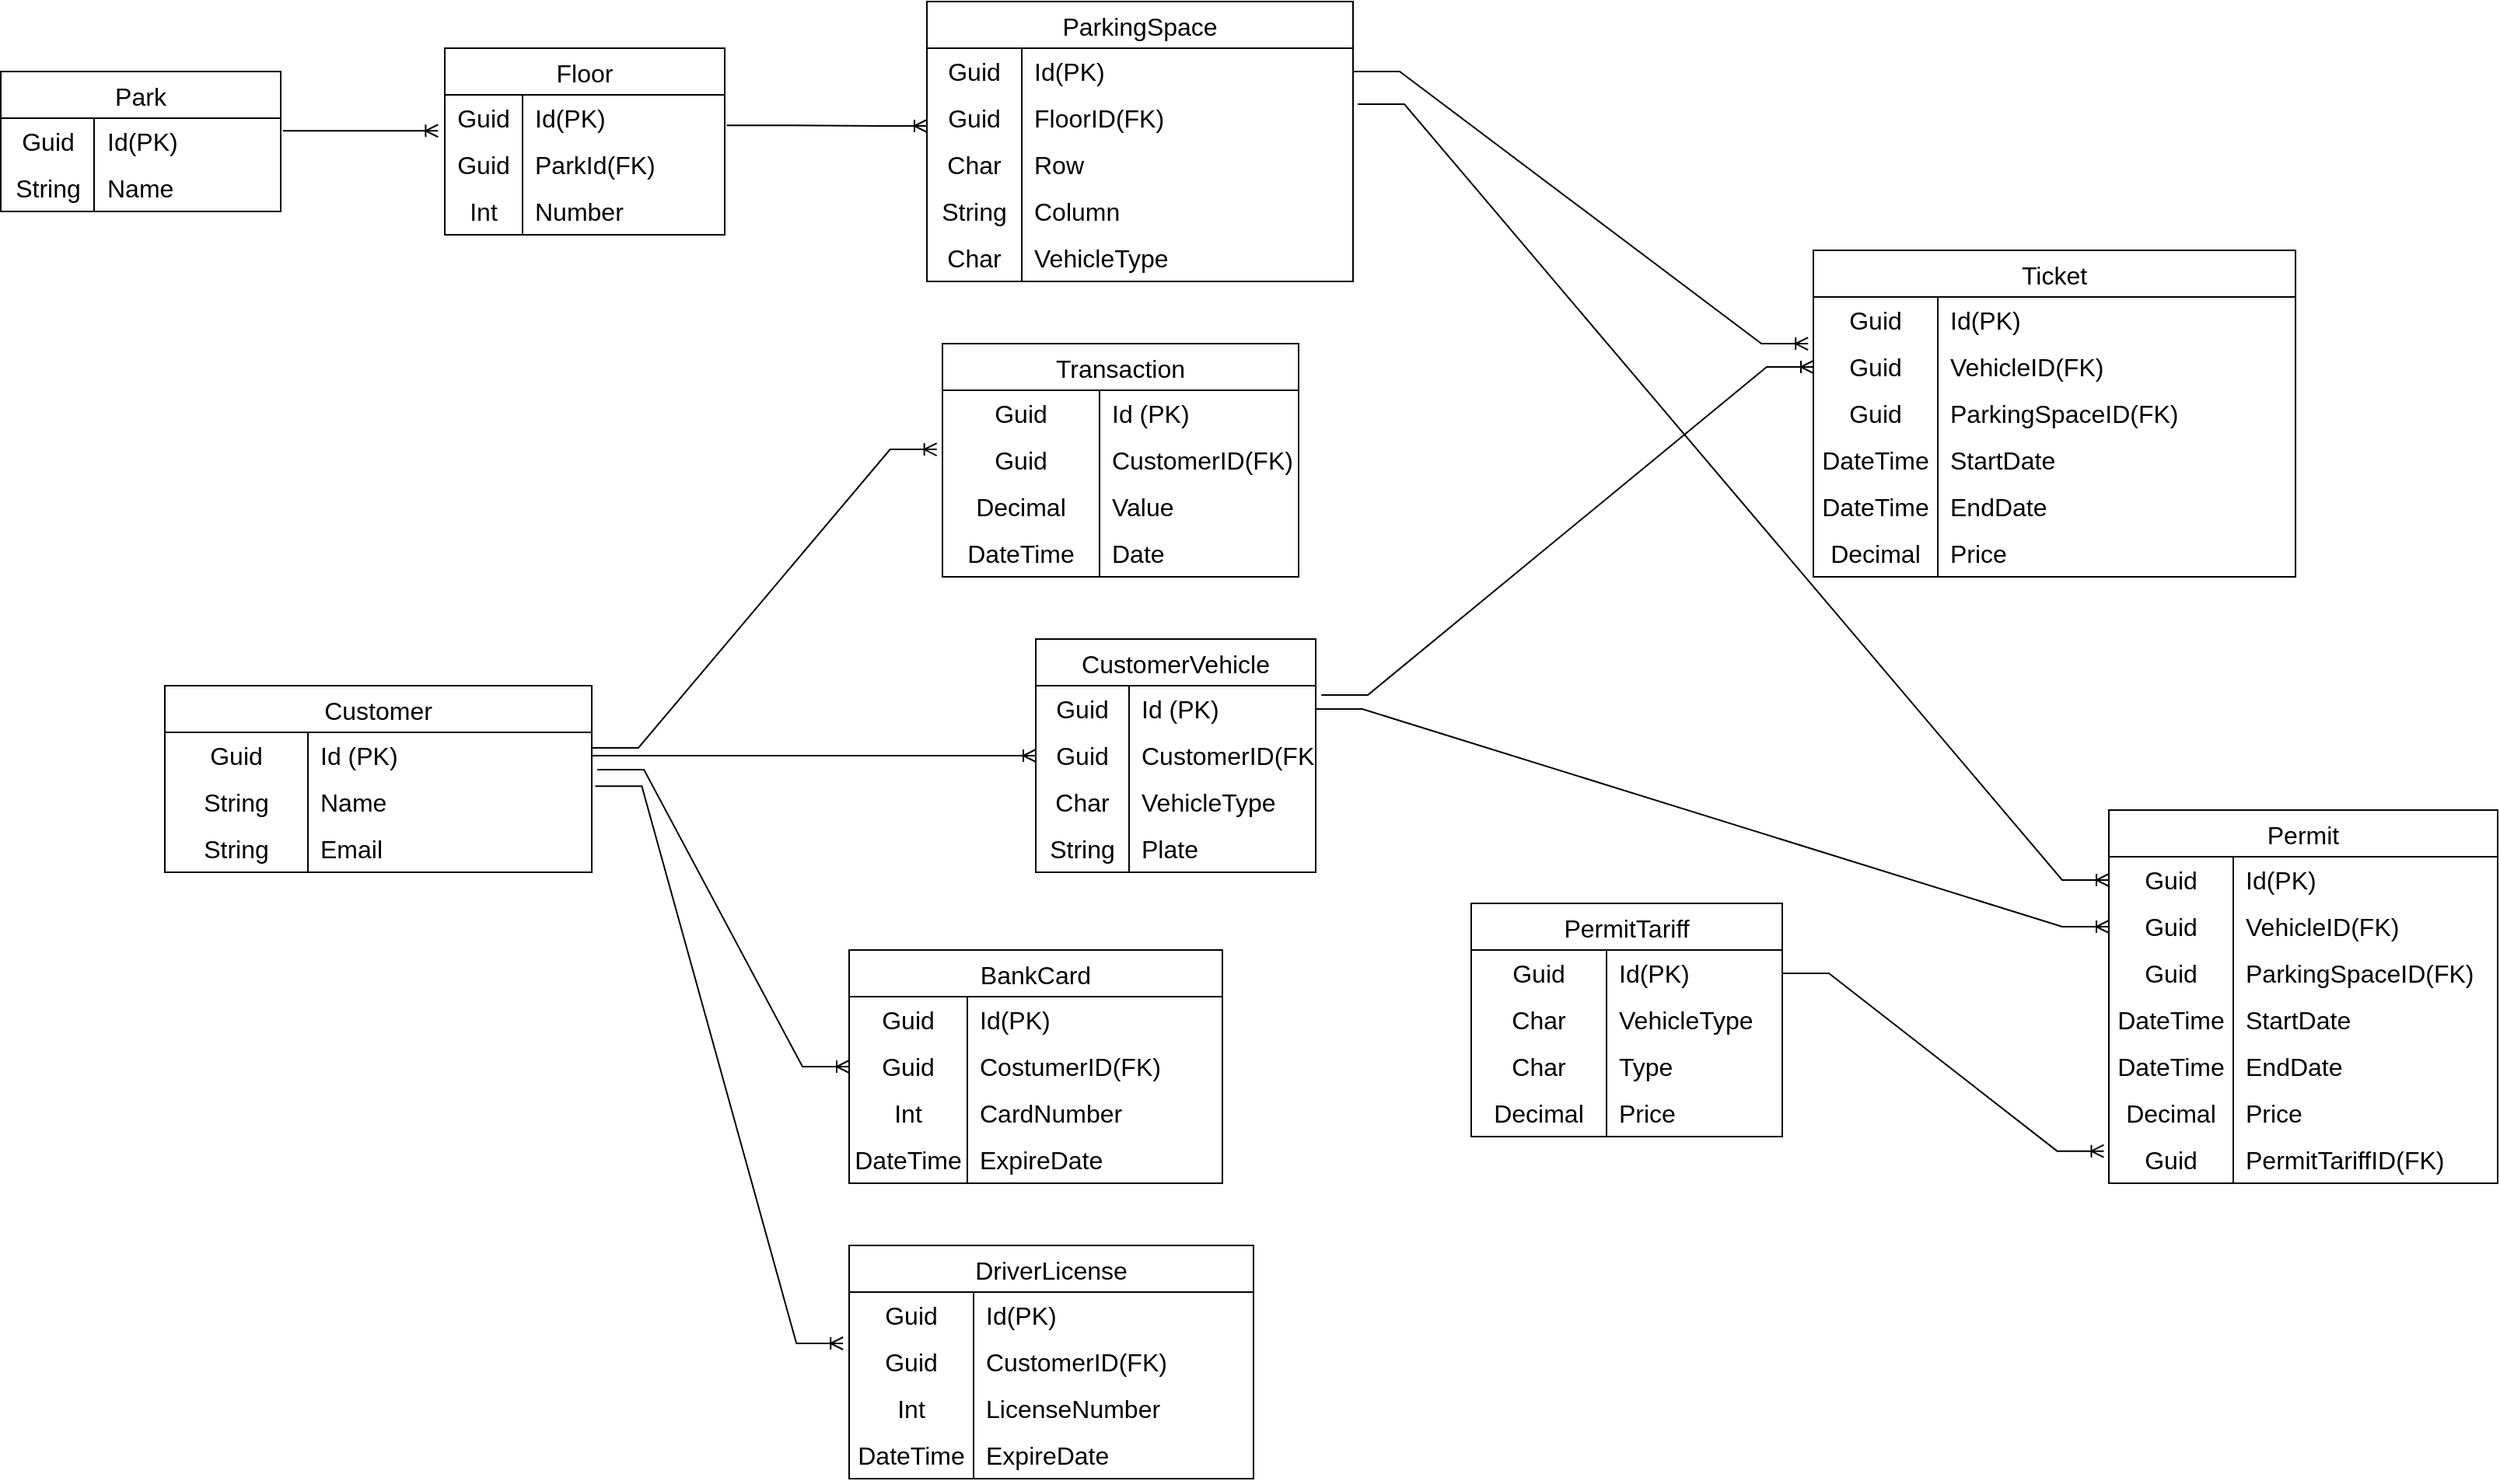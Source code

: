 <mxfile version="23.1.5" type="device">
  <diagram name="Página-1" id="9F19ZX0XG4rPqTlxlP5H">
    <mxGraphModel dx="4076" dy="2082" grid="1" gridSize="10" guides="1" tooltips="1" connect="1" arrows="1" fold="1" page="1" pageScale="1" pageWidth="827" pageHeight="1169" math="0" shadow="0">
      <root>
        <mxCell id="0" />
        <mxCell id="1" parent="0" />
        <mxCell id="S2G6jcT_ubKv5hBvtlH8-1" value="Customer" style="shape=table;startSize=30;container=1;collapsible=0;childLayout=tableLayout;fixedRows=1;rowLines=0;fontStyle=0;strokeColor=default;fontSize=16;" parent="1" vertex="1">
          <mxGeometry x="-840" y="-490" width="274.5" height="120" as="geometry" />
        </mxCell>
        <mxCell id="S2G6jcT_ubKv5hBvtlH8-2" value="" style="shape=tableRow;horizontal=0;startSize=0;swimlaneHead=0;swimlaneBody=0;top=0;left=0;bottom=0;right=0;collapsible=0;dropTarget=0;fillColor=none;points=[[0,0.5],[1,0.5]];portConstraint=eastwest;strokeColor=inherit;fontSize=16;" parent="S2G6jcT_ubKv5hBvtlH8-1" vertex="1">
          <mxGeometry y="30" width="274.5" height="30" as="geometry" />
        </mxCell>
        <mxCell id="S2G6jcT_ubKv5hBvtlH8-3" value="Guid" style="shape=partialRectangle;html=1;whiteSpace=wrap;connectable=0;fillColor=none;top=0;left=0;bottom=0;right=0;overflow=hidden;pointerEvents=1;strokeColor=inherit;fontSize=16;" parent="S2G6jcT_ubKv5hBvtlH8-2" vertex="1">
          <mxGeometry width="92" height="30" as="geometry">
            <mxRectangle width="92" height="30" as="alternateBounds" />
          </mxGeometry>
        </mxCell>
        <mxCell id="S2G6jcT_ubKv5hBvtlH8-4" value="Id (PK)" style="shape=partialRectangle;html=1;whiteSpace=wrap;connectable=0;fillColor=none;top=0;left=0;bottom=0;right=0;align=left;spacingLeft=6;overflow=hidden;strokeColor=inherit;fontSize=16;" parent="S2G6jcT_ubKv5hBvtlH8-2" vertex="1">
          <mxGeometry x="92" width="183" height="30" as="geometry">
            <mxRectangle width="183" height="30" as="alternateBounds" />
          </mxGeometry>
        </mxCell>
        <mxCell id="S2G6jcT_ubKv5hBvtlH8-5" value="" style="shape=tableRow;horizontal=0;startSize=0;swimlaneHead=0;swimlaneBody=0;top=0;left=0;bottom=0;right=0;collapsible=0;dropTarget=0;fillColor=none;points=[[0,0.5],[1,0.5]];portConstraint=eastwest;strokeColor=inherit;fontSize=16;" parent="S2G6jcT_ubKv5hBvtlH8-1" vertex="1">
          <mxGeometry y="60" width="274.5" height="30" as="geometry" />
        </mxCell>
        <mxCell id="S2G6jcT_ubKv5hBvtlH8-6" value="String" style="shape=partialRectangle;html=1;whiteSpace=wrap;connectable=0;fillColor=none;top=0;left=0;bottom=0;right=0;overflow=hidden;strokeColor=inherit;fontSize=16;" parent="S2G6jcT_ubKv5hBvtlH8-5" vertex="1">
          <mxGeometry width="92" height="30" as="geometry">
            <mxRectangle width="92" height="30" as="alternateBounds" />
          </mxGeometry>
        </mxCell>
        <mxCell id="S2G6jcT_ubKv5hBvtlH8-7" value="Name" style="shape=partialRectangle;html=1;whiteSpace=wrap;connectable=0;fillColor=none;top=0;left=0;bottom=0;right=0;align=left;spacingLeft=6;overflow=hidden;strokeColor=inherit;fontSize=16;" parent="S2G6jcT_ubKv5hBvtlH8-5" vertex="1">
          <mxGeometry x="92" width="183" height="30" as="geometry">
            <mxRectangle width="183" height="30" as="alternateBounds" />
          </mxGeometry>
        </mxCell>
        <mxCell id="S2G6jcT_ubKv5hBvtlH8-111" value="" style="shape=tableRow;horizontal=0;startSize=0;swimlaneHead=0;swimlaneBody=0;top=0;left=0;bottom=0;right=0;collapsible=0;dropTarget=0;fillColor=none;points=[[0,0.5],[1,0.5]];portConstraint=eastwest;strokeColor=inherit;fontSize=16;" parent="S2G6jcT_ubKv5hBvtlH8-1" vertex="1">
          <mxGeometry y="90" width="274.5" height="30" as="geometry" />
        </mxCell>
        <mxCell id="S2G6jcT_ubKv5hBvtlH8-112" value="String" style="shape=partialRectangle;html=1;whiteSpace=wrap;connectable=0;fillColor=none;top=0;left=0;bottom=0;right=0;overflow=hidden;strokeColor=inherit;fontSize=16;" parent="S2G6jcT_ubKv5hBvtlH8-111" vertex="1">
          <mxGeometry width="92" height="30" as="geometry">
            <mxRectangle width="92" height="30" as="alternateBounds" />
          </mxGeometry>
        </mxCell>
        <mxCell id="S2G6jcT_ubKv5hBvtlH8-113" value="Email" style="shape=partialRectangle;html=1;whiteSpace=wrap;connectable=0;fillColor=none;top=0;left=0;bottom=0;right=0;align=left;spacingLeft=6;overflow=hidden;strokeColor=inherit;fontSize=16;" parent="S2G6jcT_ubKv5hBvtlH8-111" vertex="1">
          <mxGeometry x="92" width="183" height="30" as="geometry">
            <mxRectangle width="183" height="30" as="alternateBounds" />
          </mxGeometry>
        </mxCell>
        <mxCell id="S2G6jcT_ubKv5hBvtlH8-11" value="Transaction" style="shape=table;startSize=30;container=1;collapsible=0;childLayout=tableLayout;fixedRows=1;rowLines=0;fontStyle=0;strokeColor=default;fontSize=16;" parent="1" vertex="1">
          <mxGeometry x="-340" y="-710" width="229" height="150" as="geometry" />
        </mxCell>
        <mxCell id="S2G6jcT_ubKv5hBvtlH8-12" value="" style="shape=tableRow;horizontal=0;startSize=0;swimlaneHead=0;swimlaneBody=0;top=0;left=0;bottom=0;right=0;collapsible=0;dropTarget=0;fillColor=none;points=[[0,0.5],[1,0.5]];portConstraint=eastwest;strokeColor=inherit;fontSize=16;" parent="S2G6jcT_ubKv5hBvtlH8-11" vertex="1">
          <mxGeometry y="30" width="229" height="30" as="geometry" />
        </mxCell>
        <mxCell id="S2G6jcT_ubKv5hBvtlH8-13" value="Guid" style="shape=partialRectangle;html=1;whiteSpace=wrap;connectable=0;fillColor=none;top=0;left=0;bottom=0;right=0;overflow=hidden;pointerEvents=1;strokeColor=inherit;fontSize=16;" parent="S2G6jcT_ubKv5hBvtlH8-12" vertex="1">
          <mxGeometry width="101" height="30" as="geometry">
            <mxRectangle width="101" height="30" as="alternateBounds" />
          </mxGeometry>
        </mxCell>
        <mxCell id="S2G6jcT_ubKv5hBvtlH8-14" value="Id (PK)" style="shape=partialRectangle;html=1;whiteSpace=wrap;connectable=0;fillColor=none;top=0;left=0;bottom=0;right=0;align=left;spacingLeft=6;overflow=hidden;strokeColor=inherit;fontSize=16;" parent="S2G6jcT_ubKv5hBvtlH8-12" vertex="1">
          <mxGeometry x="101" width="128" height="30" as="geometry">
            <mxRectangle width="128" height="30" as="alternateBounds" />
          </mxGeometry>
        </mxCell>
        <mxCell id="S2G6jcT_ubKv5hBvtlH8-15" value="" style="shape=tableRow;horizontal=0;startSize=0;swimlaneHead=0;swimlaneBody=0;top=0;left=0;bottom=0;right=0;collapsible=0;dropTarget=0;fillColor=none;points=[[0,0.5],[1,0.5]];portConstraint=eastwest;strokeColor=inherit;fontSize=16;" parent="S2G6jcT_ubKv5hBvtlH8-11" vertex="1">
          <mxGeometry y="60" width="229" height="30" as="geometry" />
        </mxCell>
        <mxCell id="S2G6jcT_ubKv5hBvtlH8-16" value="Guid" style="shape=partialRectangle;html=1;whiteSpace=wrap;connectable=0;fillColor=none;top=0;left=0;bottom=0;right=0;overflow=hidden;strokeColor=inherit;fontSize=16;" parent="S2G6jcT_ubKv5hBvtlH8-15" vertex="1">
          <mxGeometry width="101" height="30" as="geometry">
            <mxRectangle width="101" height="30" as="alternateBounds" />
          </mxGeometry>
        </mxCell>
        <mxCell id="S2G6jcT_ubKv5hBvtlH8-17" value="CustomerID(FK)" style="shape=partialRectangle;html=1;whiteSpace=wrap;connectable=0;fillColor=none;top=0;left=0;bottom=0;right=0;align=left;spacingLeft=6;overflow=hidden;strokeColor=inherit;fontSize=16;" parent="S2G6jcT_ubKv5hBvtlH8-15" vertex="1">
          <mxGeometry x="101" width="128" height="30" as="geometry">
            <mxRectangle width="128" height="30" as="alternateBounds" />
          </mxGeometry>
        </mxCell>
        <mxCell id="S2G6jcT_ubKv5hBvtlH8-18" value="" style="shape=tableRow;horizontal=0;startSize=0;swimlaneHead=0;swimlaneBody=0;top=0;left=0;bottom=0;right=0;collapsible=0;dropTarget=0;fillColor=none;points=[[0,0.5],[1,0.5]];portConstraint=eastwest;strokeColor=inherit;fontSize=16;" parent="S2G6jcT_ubKv5hBvtlH8-11" vertex="1">
          <mxGeometry y="90" width="229" height="30" as="geometry" />
        </mxCell>
        <mxCell id="S2G6jcT_ubKv5hBvtlH8-19" value="Decimal" style="shape=partialRectangle;html=1;whiteSpace=wrap;connectable=0;fillColor=none;top=0;left=0;bottom=0;right=0;overflow=hidden;strokeColor=inherit;fontSize=16;" parent="S2G6jcT_ubKv5hBvtlH8-18" vertex="1">
          <mxGeometry width="101" height="30" as="geometry">
            <mxRectangle width="101" height="30" as="alternateBounds" />
          </mxGeometry>
        </mxCell>
        <mxCell id="S2G6jcT_ubKv5hBvtlH8-20" value="Value" style="shape=partialRectangle;html=1;whiteSpace=wrap;connectable=0;fillColor=none;top=0;left=0;bottom=0;right=0;align=left;spacingLeft=6;overflow=hidden;strokeColor=inherit;fontSize=16;" parent="S2G6jcT_ubKv5hBvtlH8-18" vertex="1">
          <mxGeometry x="101" width="128" height="30" as="geometry">
            <mxRectangle width="128" height="30" as="alternateBounds" />
          </mxGeometry>
        </mxCell>
        <mxCell id="S2G6jcT_ubKv5hBvtlH8-117" value="" style="shape=tableRow;horizontal=0;startSize=0;swimlaneHead=0;swimlaneBody=0;top=0;left=0;bottom=0;right=0;collapsible=0;dropTarget=0;fillColor=none;points=[[0,0.5],[1,0.5]];portConstraint=eastwest;strokeColor=inherit;fontSize=16;" parent="S2G6jcT_ubKv5hBvtlH8-11" vertex="1">
          <mxGeometry y="120" width="229" height="30" as="geometry" />
        </mxCell>
        <mxCell id="S2G6jcT_ubKv5hBvtlH8-118" value="DateTime" style="shape=partialRectangle;html=1;whiteSpace=wrap;connectable=0;fillColor=none;top=0;left=0;bottom=0;right=0;overflow=hidden;strokeColor=inherit;fontSize=16;" parent="S2G6jcT_ubKv5hBvtlH8-117" vertex="1">
          <mxGeometry width="101" height="30" as="geometry">
            <mxRectangle width="101" height="30" as="alternateBounds" />
          </mxGeometry>
        </mxCell>
        <mxCell id="S2G6jcT_ubKv5hBvtlH8-119" value="Date" style="shape=partialRectangle;html=1;whiteSpace=wrap;connectable=0;fillColor=none;top=0;left=0;bottom=0;right=0;align=left;spacingLeft=6;overflow=hidden;strokeColor=inherit;fontSize=16;" parent="S2G6jcT_ubKv5hBvtlH8-117" vertex="1">
          <mxGeometry x="101" width="128" height="30" as="geometry">
            <mxRectangle width="128" height="30" as="alternateBounds" />
          </mxGeometry>
        </mxCell>
        <mxCell id="S2G6jcT_ubKv5hBvtlH8-21" value="CustomerVehicle" style="shape=table;startSize=30;container=1;collapsible=0;childLayout=tableLayout;fixedRows=1;rowLines=0;fontStyle=0;strokeColor=default;fontSize=16;" parent="1" vertex="1">
          <mxGeometry x="-280" y="-520" width="180" height="150" as="geometry" />
        </mxCell>
        <mxCell id="S2G6jcT_ubKv5hBvtlH8-22" value="" style="shape=tableRow;horizontal=0;startSize=0;swimlaneHead=0;swimlaneBody=0;top=0;left=0;bottom=0;right=0;collapsible=0;dropTarget=0;fillColor=none;points=[[0,0.5],[1,0.5]];portConstraint=eastwest;strokeColor=inherit;fontSize=16;" parent="S2G6jcT_ubKv5hBvtlH8-21" vertex="1">
          <mxGeometry y="30" width="180" height="30" as="geometry" />
        </mxCell>
        <mxCell id="S2G6jcT_ubKv5hBvtlH8-23" value="Guid" style="shape=partialRectangle;html=1;whiteSpace=wrap;connectable=0;fillColor=none;top=0;left=0;bottom=0;right=0;overflow=hidden;pointerEvents=1;strokeColor=inherit;fontSize=16;" parent="S2G6jcT_ubKv5hBvtlH8-22" vertex="1">
          <mxGeometry width="60" height="30" as="geometry">
            <mxRectangle width="60" height="30" as="alternateBounds" />
          </mxGeometry>
        </mxCell>
        <mxCell id="S2G6jcT_ubKv5hBvtlH8-24" value="Id (PK)" style="shape=partialRectangle;html=1;whiteSpace=wrap;connectable=0;fillColor=none;top=0;left=0;bottom=0;right=0;align=left;spacingLeft=6;overflow=hidden;strokeColor=inherit;fontSize=16;" parent="S2G6jcT_ubKv5hBvtlH8-22" vertex="1">
          <mxGeometry x="60" width="120" height="30" as="geometry">
            <mxRectangle width="120" height="30" as="alternateBounds" />
          </mxGeometry>
        </mxCell>
        <mxCell id="S2G6jcT_ubKv5hBvtlH8-25" value="" style="shape=tableRow;horizontal=0;startSize=0;swimlaneHead=0;swimlaneBody=0;top=0;left=0;bottom=0;right=0;collapsible=0;dropTarget=0;fillColor=none;points=[[0,0.5],[1,0.5]];portConstraint=eastwest;strokeColor=inherit;fontSize=16;" parent="S2G6jcT_ubKv5hBvtlH8-21" vertex="1">
          <mxGeometry y="60" width="180" height="30" as="geometry" />
        </mxCell>
        <mxCell id="S2G6jcT_ubKv5hBvtlH8-26" value="Guid" style="shape=partialRectangle;html=1;whiteSpace=wrap;connectable=0;fillColor=none;top=0;left=0;bottom=0;right=0;overflow=hidden;strokeColor=inherit;fontSize=16;" parent="S2G6jcT_ubKv5hBvtlH8-25" vertex="1">
          <mxGeometry width="60" height="30" as="geometry">
            <mxRectangle width="60" height="30" as="alternateBounds" />
          </mxGeometry>
        </mxCell>
        <mxCell id="S2G6jcT_ubKv5hBvtlH8-27" value="CustomerID(FK)" style="shape=partialRectangle;html=1;whiteSpace=wrap;connectable=0;fillColor=none;top=0;left=0;bottom=0;right=0;align=left;spacingLeft=6;overflow=hidden;strokeColor=inherit;fontSize=16;" parent="S2G6jcT_ubKv5hBvtlH8-25" vertex="1">
          <mxGeometry x="60" width="120" height="30" as="geometry">
            <mxRectangle width="120" height="30" as="alternateBounds" />
          </mxGeometry>
        </mxCell>
        <mxCell id="S2G6jcT_ubKv5hBvtlH8-28" value="" style="shape=tableRow;horizontal=0;startSize=0;swimlaneHead=0;swimlaneBody=0;top=0;left=0;bottom=0;right=0;collapsible=0;dropTarget=0;fillColor=none;points=[[0,0.5],[1,0.5]];portConstraint=eastwest;strokeColor=inherit;fontSize=16;" parent="S2G6jcT_ubKv5hBvtlH8-21" vertex="1">
          <mxGeometry y="90" width="180" height="30" as="geometry" />
        </mxCell>
        <mxCell id="S2G6jcT_ubKv5hBvtlH8-29" value="Char" style="shape=partialRectangle;html=1;whiteSpace=wrap;connectable=0;fillColor=none;top=0;left=0;bottom=0;right=0;overflow=hidden;strokeColor=inherit;fontSize=16;" parent="S2G6jcT_ubKv5hBvtlH8-28" vertex="1">
          <mxGeometry width="60" height="30" as="geometry">
            <mxRectangle width="60" height="30" as="alternateBounds" />
          </mxGeometry>
        </mxCell>
        <mxCell id="S2G6jcT_ubKv5hBvtlH8-30" value="VehicleType" style="shape=partialRectangle;html=1;whiteSpace=wrap;connectable=0;fillColor=none;top=0;left=0;bottom=0;right=0;align=left;spacingLeft=6;overflow=hidden;strokeColor=inherit;fontSize=16;" parent="S2G6jcT_ubKv5hBvtlH8-28" vertex="1">
          <mxGeometry x="60" width="120" height="30" as="geometry">
            <mxRectangle width="120" height="30" as="alternateBounds" />
          </mxGeometry>
        </mxCell>
        <mxCell id="S2G6jcT_ubKv5hBvtlH8-120" value="" style="shape=tableRow;horizontal=0;startSize=0;swimlaneHead=0;swimlaneBody=0;top=0;left=0;bottom=0;right=0;collapsible=0;dropTarget=0;fillColor=none;points=[[0,0.5],[1,0.5]];portConstraint=eastwest;strokeColor=inherit;fontSize=16;" parent="S2G6jcT_ubKv5hBvtlH8-21" vertex="1">
          <mxGeometry y="120" width="180" height="30" as="geometry" />
        </mxCell>
        <mxCell id="S2G6jcT_ubKv5hBvtlH8-121" value="String" style="shape=partialRectangle;html=1;whiteSpace=wrap;connectable=0;fillColor=none;top=0;left=0;bottom=0;right=0;overflow=hidden;strokeColor=inherit;fontSize=16;" parent="S2G6jcT_ubKv5hBvtlH8-120" vertex="1">
          <mxGeometry width="60" height="30" as="geometry">
            <mxRectangle width="60" height="30" as="alternateBounds" />
          </mxGeometry>
        </mxCell>
        <mxCell id="S2G6jcT_ubKv5hBvtlH8-122" value="Plate" style="shape=partialRectangle;html=1;whiteSpace=wrap;connectable=0;fillColor=none;top=0;left=0;bottom=0;right=0;align=left;spacingLeft=6;overflow=hidden;strokeColor=inherit;fontSize=16;" parent="S2G6jcT_ubKv5hBvtlH8-120" vertex="1">
          <mxGeometry x="60" width="120" height="30" as="geometry">
            <mxRectangle width="120" height="30" as="alternateBounds" />
          </mxGeometry>
        </mxCell>
        <mxCell id="S2G6jcT_ubKv5hBvtlH8-31" value="Ticket" style="shape=table;startSize=30;container=1;collapsible=0;childLayout=tableLayout;fixedRows=1;rowLines=0;fontStyle=0;strokeColor=default;fontSize=16;" parent="1" vertex="1">
          <mxGeometry x="220" y="-770" width="310" height="210" as="geometry" />
        </mxCell>
        <mxCell id="S2G6jcT_ubKv5hBvtlH8-32" value="" style="shape=tableRow;horizontal=0;startSize=0;swimlaneHead=0;swimlaneBody=0;top=0;left=0;bottom=0;right=0;collapsible=0;dropTarget=0;fillColor=none;points=[[0,0.5],[1,0.5]];portConstraint=eastwest;strokeColor=inherit;fontSize=16;" parent="S2G6jcT_ubKv5hBvtlH8-31" vertex="1">
          <mxGeometry y="30" width="310" height="30" as="geometry" />
        </mxCell>
        <mxCell id="S2G6jcT_ubKv5hBvtlH8-33" value="Guid" style="shape=partialRectangle;html=1;whiteSpace=wrap;connectable=0;fillColor=none;top=0;left=0;bottom=0;right=0;overflow=hidden;pointerEvents=1;strokeColor=inherit;fontSize=16;" parent="S2G6jcT_ubKv5hBvtlH8-32" vertex="1">
          <mxGeometry width="80" height="30" as="geometry">
            <mxRectangle width="80" height="30" as="alternateBounds" />
          </mxGeometry>
        </mxCell>
        <mxCell id="S2G6jcT_ubKv5hBvtlH8-34" value="Id(PK)" style="shape=partialRectangle;html=1;whiteSpace=wrap;connectable=0;fillColor=none;top=0;left=0;bottom=0;right=0;align=left;spacingLeft=6;overflow=hidden;strokeColor=inherit;fontSize=16;" parent="S2G6jcT_ubKv5hBvtlH8-32" vertex="1">
          <mxGeometry x="80" width="230" height="30" as="geometry">
            <mxRectangle width="230" height="30" as="alternateBounds" />
          </mxGeometry>
        </mxCell>
        <mxCell id="S2G6jcT_ubKv5hBvtlH8-35" value="" style="shape=tableRow;horizontal=0;startSize=0;swimlaneHead=0;swimlaneBody=0;top=0;left=0;bottom=0;right=0;collapsible=0;dropTarget=0;fillColor=none;points=[[0,0.5],[1,0.5]];portConstraint=eastwest;strokeColor=inherit;fontSize=16;" parent="S2G6jcT_ubKv5hBvtlH8-31" vertex="1">
          <mxGeometry y="60" width="310" height="30" as="geometry" />
        </mxCell>
        <mxCell id="S2G6jcT_ubKv5hBvtlH8-36" value="Guid" style="shape=partialRectangle;html=1;whiteSpace=wrap;connectable=0;fillColor=none;top=0;left=0;bottom=0;right=0;overflow=hidden;strokeColor=inherit;fontSize=16;" parent="S2G6jcT_ubKv5hBvtlH8-35" vertex="1">
          <mxGeometry width="80" height="30" as="geometry">
            <mxRectangle width="80" height="30" as="alternateBounds" />
          </mxGeometry>
        </mxCell>
        <mxCell id="S2G6jcT_ubKv5hBvtlH8-37" value="VehicleID(FK)" style="shape=partialRectangle;html=1;whiteSpace=wrap;connectable=0;fillColor=none;top=0;left=0;bottom=0;right=0;align=left;spacingLeft=6;overflow=hidden;strokeColor=inherit;fontSize=16;" parent="S2G6jcT_ubKv5hBvtlH8-35" vertex="1">
          <mxGeometry x="80" width="230" height="30" as="geometry">
            <mxRectangle width="230" height="30" as="alternateBounds" />
          </mxGeometry>
        </mxCell>
        <mxCell id="S2G6jcT_ubKv5hBvtlH8-38" value="" style="shape=tableRow;horizontal=0;startSize=0;swimlaneHead=0;swimlaneBody=0;top=0;left=0;bottom=0;right=0;collapsible=0;dropTarget=0;fillColor=none;points=[[0,0.5],[1,0.5]];portConstraint=eastwest;strokeColor=inherit;fontSize=16;" parent="S2G6jcT_ubKv5hBvtlH8-31" vertex="1">
          <mxGeometry y="90" width="310" height="30" as="geometry" />
        </mxCell>
        <mxCell id="S2G6jcT_ubKv5hBvtlH8-39" value="Guid" style="shape=partialRectangle;html=1;whiteSpace=wrap;connectable=0;fillColor=none;top=0;left=0;bottom=0;right=0;overflow=hidden;strokeColor=inherit;fontSize=16;" parent="S2G6jcT_ubKv5hBvtlH8-38" vertex="1">
          <mxGeometry width="80" height="30" as="geometry">
            <mxRectangle width="80" height="30" as="alternateBounds" />
          </mxGeometry>
        </mxCell>
        <mxCell id="S2G6jcT_ubKv5hBvtlH8-40" value="ParkingSpaceID(FK)" style="shape=partialRectangle;html=1;whiteSpace=wrap;connectable=0;fillColor=none;top=0;left=0;bottom=0;right=0;align=left;spacingLeft=6;overflow=hidden;strokeColor=inherit;fontSize=16;" parent="S2G6jcT_ubKv5hBvtlH8-38" vertex="1">
          <mxGeometry x="80" width="230" height="30" as="geometry">
            <mxRectangle width="230" height="30" as="alternateBounds" />
          </mxGeometry>
        </mxCell>
        <mxCell id="S2G6jcT_ubKv5hBvtlH8-123" value="" style="shape=tableRow;horizontal=0;startSize=0;swimlaneHead=0;swimlaneBody=0;top=0;left=0;bottom=0;right=0;collapsible=0;dropTarget=0;fillColor=none;points=[[0,0.5],[1,0.5]];portConstraint=eastwest;strokeColor=inherit;fontSize=16;" parent="S2G6jcT_ubKv5hBvtlH8-31" vertex="1">
          <mxGeometry y="120" width="310" height="30" as="geometry" />
        </mxCell>
        <mxCell id="S2G6jcT_ubKv5hBvtlH8-124" value="DateTime" style="shape=partialRectangle;html=1;whiteSpace=wrap;connectable=0;fillColor=none;top=0;left=0;bottom=0;right=0;overflow=hidden;strokeColor=inherit;fontSize=16;" parent="S2G6jcT_ubKv5hBvtlH8-123" vertex="1">
          <mxGeometry width="80" height="30" as="geometry">
            <mxRectangle width="80" height="30" as="alternateBounds" />
          </mxGeometry>
        </mxCell>
        <mxCell id="S2G6jcT_ubKv5hBvtlH8-125" value="StartDate" style="shape=partialRectangle;html=1;whiteSpace=wrap;connectable=0;fillColor=none;top=0;left=0;bottom=0;right=0;align=left;spacingLeft=6;overflow=hidden;strokeColor=inherit;fontSize=16;" parent="S2G6jcT_ubKv5hBvtlH8-123" vertex="1">
          <mxGeometry x="80" width="230" height="30" as="geometry">
            <mxRectangle width="230" height="30" as="alternateBounds" />
          </mxGeometry>
        </mxCell>
        <mxCell id="S2G6jcT_ubKv5hBvtlH8-126" value="" style="shape=tableRow;horizontal=0;startSize=0;swimlaneHead=0;swimlaneBody=0;top=0;left=0;bottom=0;right=0;collapsible=0;dropTarget=0;fillColor=none;points=[[0,0.5],[1,0.5]];portConstraint=eastwest;strokeColor=inherit;fontSize=16;" parent="S2G6jcT_ubKv5hBvtlH8-31" vertex="1">
          <mxGeometry y="150" width="310" height="30" as="geometry" />
        </mxCell>
        <mxCell id="S2G6jcT_ubKv5hBvtlH8-127" value="DateTime" style="shape=partialRectangle;html=1;whiteSpace=wrap;connectable=0;fillColor=none;top=0;left=0;bottom=0;right=0;overflow=hidden;strokeColor=inherit;fontSize=16;" parent="S2G6jcT_ubKv5hBvtlH8-126" vertex="1">
          <mxGeometry width="80" height="30" as="geometry">
            <mxRectangle width="80" height="30" as="alternateBounds" />
          </mxGeometry>
        </mxCell>
        <mxCell id="S2G6jcT_ubKv5hBvtlH8-128" value="EndDate" style="shape=partialRectangle;html=1;whiteSpace=wrap;connectable=0;fillColor=none;top=0;left=0;bottom=0;right=0;align=left;spacingLeft=6;overflow=hidden;strokeColor=inherit;fontSize=16;" parent="S2G6jcT_ubKv5hBvtlH8-126" vertex="1">
          <mxGeometry x="80" width="230" height="30" as="geometry">
            <mxRectangle width="230" height="30" as="alternateBounds" />
          </mxGeometry>
        </mxCell>
        <mxCell id="S2G6jcT_ubKv5hBvtlH8-129" value="" style="shape=tableRow;horizontal=0;startSize=0;swimlaneHead=0;swimlaneBody=0;top=0;left=0;bottom=0;right=0;collapsible=0;dropTarget=0;fillColor=none;points=[[0,0.5],[1,0.5]];portConstraint=eastwest;strokeColor=inherit;fontSize=16;" parent="S2G6jcT_ubKv5hBvtlH8-31" vertex="1">
          <mxGeometry y="180" width="310" height="30" as="geometry" />
        </mxCell>
        <mxCell id="S2G6jcT_ubKv5hBvtlH8-130" value="Decimal" style="shape=partialRectangle;html=1;whiteSpace=wrap;connectable=0;fillColor=none;top=0;left=0;bottom=0;right=0;overflow=hidden;strokeColor=inherit;fontSize=16;" parent="S2G6jcT_ubKv5hBvtlH8-129" vertex="1">
          <mxGeometry width="80" height="30" as="geometry">
            <mxRectangle width="80" height="30" as="alternateBounds" />
          </mxGeometry>
        </mxCell>
        <mxCell id="S2G6jcT_ubKv5hBvtlH8-131" value="Price" style="shape=partialRectangle;html=1;whiteSpace=wrap;connectable=0;fillColor=none;top=0;left=0;bottom=0;right=0;align=left;spacingLeft=6;overflow=hidden;strokeColor=inherit;fontSize=16;" parent="S2G6jcT_ubKv5hBvtlH8-129" vertex="1">
          <mxGeometry x="80" width="230" height="30" as="geometry">
            <mxRectangle width="230" height="30" as="alternateBounds" />
          </mxGeometry>
        </mxCell>
        <mxCell id="S2G6jcT_ubKv5hBvtlH8-51" value="ParkingSpace" style="shape=table;startSize=30;container=1;collapsible=0;childLayout=tableLayout;fixedRows=1;rowLines=0;fontStyle=0;strokeColor=default;fontSize=16;" parent="1" vertex="1">
          <mxGeometry x="-350" y="-930" width="274" height="180" as="geometry" />
        </mxCell>
        <mxCell id="S2G6jcT_ubKv5hBvtlH8-52" value="" style="shape=tableRow;horizontal=0;startSize=0;swimlaneHead=0;swimlaneBody=0;top=0;left=0;bottom=0;right=0;collapsible=0;dropTarget=0;fillColor=none;points=[[0,0.5],[1,0.5]];portConstraint=eastwest;strokeColor=inherit;fontSize=16;" parent="S2G6jcT_ubKv5hBvtlH8-51" vertex="1">
          <mxGeometry y="30" width="274" height="30" as="geometry" />
        </mxCell>
        <mxCell id="S2G6jcT_ubKv5hBvtlH8-53" value="Guid" style="shape=partialRectangle;html=1;whiteSpace=wrap;connectable=0;fillColor=none;top=0;left=0;bottom=0;right=0;overflow=hidden;pointerEvents=1;strokeColor=inherit;fontSize=16;" parent="S2G6jcT_ubKv5hBvtlH8-52" vertex="1">
          <mxGeometry width="61" height="30" as="geometry">
            <mxRectangle width="61" height="30" as="alternateBounds" />
          </mxGeometry>
        </mxCell>
        <mxCell id="S2G6jcT_ubKv5hBvtlH8-54" value="Id(PK)" style="shape=partialRectangle;html=1;whiteSpace=wrap;connectable=0;fillColor=none;top=0;left=0;bottom=0;right=0;align=left;spacingLeft=6;overflow=hidden;strokeColor=inherit;fontSize=16;" parent="S2G6jcT_ubKv5hBvtlH8-52" vertex="1">
          <mxGeometry x="61" width="213" height="30" as="geometry">
            <mxRectangle width="213" height="30" as="alternateBounds" />
          </mxGeometry>
        </mxCell>
        <mxCell id="S2G6jcT_ubKv5hBvtlH8-55" value="" style="shape=tableRow;horizontal=0;startSize=0;swimlaneHead=0;swimlaneBody=0;top=0;left=0;bottom=0;right=0;collapsible=0;dropTarget=0;fillColor=none;points=[[0,0.5],[1,0.5]];portConstraint=eastwest;strokeColor=inherit;fontSize=16;" parent="S2G6jcT_ubKv5hBvtlH8-51" vertex="1">
          <mxGeometry y="60" width="274" height="30" as="geometry" />
        </mxCell>
        <mxCell id="S2G6jcT_ubKv5hBvtlH8-56" value="Guid" style="shape=partialRectangle;html=1;whiteSpace=wrap;connectable=0;fillColor=none;top=0;left=0;bottom=0;right=0;overflow=hidden;strokeColor=inherit;fontSize=16;" parent="S2G6jcT_ubKv5hBvtlH8-55" vertex="1">
          <mxGeometry width="61" height="30" as="geometry">
            <mxRectangle width="61" height="30" as="alternateBounds" />
          </mxGeometry>
        </mxCell>
        <mxCell id="S2G6jcT_ubKv5hBvtlH8-57" value="FloorID(FK)" style="shape=partialRectangle;html=1;whiteSpace=wrap;connectable=0;fillColor=none;top=0;left=0;bottom=0;right=0;align=left;spacingLeft=6;overflow=hidden;strokeColor=inherit;fontSize=16;" parent="S2G6jcT_ubKv5hBvtlH8-55" vertex="1">
          <mxGeometry x="61" width="213" height="30" as="geometry">
            <mxRectangle width="213" height="30" as="alternateBounds" />
          </mxGeometry>
        </mxCell>
        <mxCell id="S2G6jcT_ubKv5hBvtlH8-58" value="" style="shape=tableRow;horizontal=0;startSize=0;swimlaneHead=0;swimlaneBody=0;top=0;left=0;bottom=0;right=0;collapsible=0;dropTarget=0;fillColor=none;points=[[0,0.5],[1,0.5]];portConstraint=eastwest;strokeColor=inherit;fontSize=16;" parent="S2G6jcT_ubKv5hBvtlH8-51" vertex="1">
          <mxGeometry y="90" width="274" height="30" as="geometry" />
        </mxCell>
        <mxCell id="S2G6jcT_ubKv5hBvtlH8-59" value="Char" style="shape=partialRectangle;html=1;whiteSpace=wrap;connectable=0;fillColor=none;top=0;left=0;bottom=0;right=0;overflow=hidden;strokeColor=inherit;fontSize=16;" parent="S2G6jcT_ubKv5hBvtlH8-58" vertex="1">
          <mxGeometry width="61" height="30" as="geometry">
            <mxRectangle width="61" height="30" as="alternateBounds" />
          </mxGeometry>
        </mxCell>
        <mxCell id="S2G6jcT_ubKv5hBvtlH8-60" value="Row" style="shape=partialRectangle;html=1;whiteSpace=wrap;connectable=0;fillColor=none;top=0;left=0;bottom=0;right=0;align=left;spacingLeft=6;overflow=hidden;strokeColor=inherit;fontSize=16;" parent="S2G6jcT_ubKv5hBvtlH8-58" vertex="1">
          <mxGeometry x="61" width="213" height="30" as="geometry">
            <mxRectangle width="213" height="30" as="alternateBounds" />
          </mxGeometry>
        </mxCell>
        <mxCell id="J0b3ggR-wFOqmGJ_Wg51-1" value="" style="shape=tableRow;horizontal=0;startSize=0;swimlaneHead=0;swimlaneBody=0;top=0;left=0;bottom=0;right=0;collapsible=0;dropTarget=0;fillColor=none;points=[[0,0.5],[1,0.5]];portConstraint=eastwest;strokeColor=inherit;fontSize=16;" vertex="1" parent="S2G6jcT_ubKv5hBvtlH8-51">
          <mxGeometry y="120" width="274" height="30" as="geometry" />
        </mxCell>
        <mxCell id="J0b3ggR-wFOqmGJ_Wg51-2" value="String" style="shape=partialRectangle;html=1;whiteSpace=wrap;connectable=0;fillColor=none;top=0;left=0;bottom=0;right=0;overflow=hidden;strokeColor=inherit;fontSize=16;" vertex="1" parent="J0b3ggR-wFOqmGJ_Wg51-1">
          <mxGeometry width="61" height="30" as="geometry">
            <mxRectangle width="61" height="30" as="alternateBounds" />
          </mxGeometry>
        </mxCell>
        <mxCell id="J0b3ggR-wFOqmGJ_Wg51-3" value="Column" style="shape=partialRectangle;html=1;whiteSpace=wrap;connectable=0;fillColor=none;top=0;left=0;bottom=0;right=0;align=left;spacingLeft=6;overflow=hidden;strokeColor=inherit;fontSize=16;" vertex="1" parent="J0b3ggR-wFOqmGJ_Wg51-1">
          <mxGeometry x="61" width="213" height="30" as="geometry">
            <mxRectangle width="213" height="30" as="alternateBounds" />
          </mxGeometry>
        </mxCell>
        <mxCell id="J0b3ggR-wFOqmGJ_Wg51-4" value="" style="shape=tableRow;horizontal=0;startSize=0;swimlaneHead=0;swimlaneBody=0;top=0;left=0;bottom=0;right=0;collapsible=0;dropTarget=0;fillColor=none;points=[[0,0.5],[1,0.5]];portConstraint=eastwest;strokeColor=inherit;fontSize=16;" vertex="1" parent="S2G6jcT_ubKv5hBvtlH8-51">
          <mxGeometry y="150" width="274" height="30" as="geometry" />
        </mxCell>
        <mxCell id="J0b3ggR-wFOqmGJ_Wg51-5" value="Char" style="shape=partialRectangle;html=1;whiteSpace=wrap;connectable=0;fillColor=none;top=0;left=0;bottom=0;right=0;overflow=hidden;strokeColor=inherit;fontSize=16;" vertex="1" parent="J0b3ggR-wFOqmGJ_Wg51-4">
          <mxGeometry width="61" height="30" as="geometry">
            <mxRectangle width="61" height="30" as="alternateBounds" />
          </mxGeometry>
        </mxCell>
        <mxCell id="J0b3ggR-wFOqmGJ_Wg51-6" value="VehicleType" style="shape=partialRectangle;html=1;whiteSpace=wrap;connectable=0;fillColor=none;top=0;left=0;bottom=0;right=0;align=left;spacingLeft=6;overflow=hidden;strokeColor=inherit;fontSize=16;" vertex="1" parent="J0b3ggR-wFOqmGJ_Wg51-4">
          <mxGeometry x="61" width="213" height="30" as="geometry">
            <mxRectangle width="213" height="30" as="alternateBounds" />
          </mxGeometry>
        </mxCell>
        <mxCell id="S2G6jcT_ubKv5hBvtlH8-61" value="Floor" style="shape=table;startSize=30;container=1;collapsible=0;childLayout=tableLayout;fixedRows=1;rowLines=0;fontStyle=0;strokeColor=default;fontSize=16;" parent="1" vertex="1">
          <mxGeometry x="-660" y="-900" width="180" height="120" as="geometry" />
        </mxCell>
        <mxCell id="S2G6jcT_ubKv5hBvtlH8-62" value="" style="shape=tableRow;horizontal=0;startSize=0;swimlaneHead=0;swimlaneBody=0;top=0;left=0;bottom=0;right=0;collapsible=0;dropTarget=0;fillColor=none;points=[[0,0.5],[1,0.5]];portConstraint=eastwest;strokeColor=inherit;fontSize=16;" parent="S2G6jcT_ubKv5hBvtlH8-61" vertex="1">
          <mxGeometry y="30" width="180" height="30" as="geometry" />
        </mxCell>
        <mxCell id="S2G6jcT_ubKv5hBvtlH8-63" value="Guid" style="shape=partialRectangle;html=1;whiteSpace=wrap;connectable=0;fillColor=none;top=0;left=0;bottom=0;right=0;overflow=hidden;pointerEvents=1;strokeColor=inherit;fontSize=16;" parent="S2G6jcT_ubKv5hBvtlH8-62" vertex="1">
          <mxGeometry width="50" height="30" as="geometry">
            <mxRectangle width="50" height="30" as="alternateBounds" />
          </mxGeometry>
        </mxCell>
        <mxCell id="S2G6jcT_ubKv5hBvtlH8-64" value="Id(PK)" style="shape=partialRectangle;html=1;whiteSpace=wrap;connectable=0;fillColor=none;top=0;left=0;bottom=0;right=0;align=left;spacingLeft=6;overflow=hidden;strokeColor=inherit;fontSize=16;" parent="S2G6jcT_ubKv5hBvtlH8-62" vertex="1">
          <mxGeometry x="50" width="130" height="30" as="geometry">
            <mxRectangle width="130" height="30" as="alternateBounds" />
          </mxGeometry>
        </mxCell>
        <mxCell id="S2G6jcT_ubKv5hBvtlH8-65" value="" style="shape=tableRow;horizontal=0;startSize=0;swimlaneHead=0;swimlaneBody=0;top=0;left=0;bottom=0;right=0;collapsible=0;dropTarget=0;fillColor=none;points=[[0,0.5],[1,0.5]];portConstraint=eastwest;strokeColor=inherit;fontSize=16;" parent="S2G6jcT_ubKv5hBvtlH8-61" vertex="1">
          <mxGeometry y="60" width="180" height="30" as="geometry" />
        </mxCell>
        <mxCell id="S2G6jcT_ubKv5hBvtlH8-66" value="Guid" style="shape=partialRectangle;html=1;whiteSpace=wrap;connectable=0;fillColor=none;top=0;left=0;bottom=0;right=0;overflow=hidden;strokeColor=inherit;fontSize=16;" parent="S2G6jcT_ubKv5hBvtlH8-65" vertex="1">
          <mxGeometry width="50" height="30" as="geometry">
            <mxRectangle width="50" height="30" as="alternateBounds" />
          </mxGeometry>
        </mxCell>
        <mxCell id="S2G6jcT_ubKv5hBvtlH8-67" value="ParkId(FK)" style="shape=partialRectangle;html=1;whiteSpace=wrap;connectable=0;fillColor=none;top=0;left=0;bottom=0;right=0;align=left;spacingLeft=6;overflow=hidden;strokeColor=inherit;fontSize=16;" parent="S2G6jcT_ubKv5hBvtlH8-65" vertex="1">
          <mxGeometry x="50" width="130" height="30" as="geometry">
            <mxRectangle width="130" height="30" as="alternateBounds" />
          </mxGeometry>
        </mxCell>
        <mxCell id="S2G6jcT_ubKv5hBvtlH8-68" value="" style="shape=tableRow;horizontal=0;startSize=0;swimlaneHead=0;swimlaneBody=0;top=0;left=0;bottom=0;right=0;collapsible=0;dropTarget=0;fillColor=none;points=[[0,0.5],[1,0.5]];portConstraint=eastwest;strokeColor=inherit;fontSize=16;" parent="S2G6jcT_ubKv5hBvtlH8-61" vertex="1">
          <mxGeometry y="90" width="180" height="30" as="geometry" />
        </mxCell>
        <mxCell id="S2G6jcT_ubKv5hBvtlH8-69" value="Int" style="shape=partialRectangle;html=1;whiteSpace=wrap;connectable=0;fillColor=none;top=0;left=0;bottom=0;right=0;overflow=hidden;strokeColor=inherit;fontSize=16;" parent="S2G6jcT_ubKv5hBvtlH8-68" vertex="1">
          <mxGeometry width="50" height="30" as="geometry">
            <mxRectangle width="50" height="30" as="alternateBounds" />
          </mxGeometry>
        </mxCell>
        <mxCell id="S2G6jcT_ubKv5hBvtlH8-70" value="Number" style="shape=partialRectangle;html=1;whiteSpace=wrap;connectable=0;fillColor=none;top=0;left=0;bottom=0;right=0;align=left;spacingLeft=6;overflow=hidden;strokeColor=inherit;fontSize=16;" parent="S2G6jcT_ubKv5hBvtlH8-68" vertex="1">
          <mxGeometry x="50" width="130" height="30" as="geometry">
            <mxRectangle width="130" height="30" as="alternateBounds" />
          </mxGeometry>
        </mxCell>
        <mxCell id="S2G6jcT_ubKv5hBvtlH8-71" value="Park" style="shape=table;startSize=30;container=1;collapsible=0;childLayout=tableLayout;fixedRows=1;rowLines=0;fontStyle=0;strokeColor=default;fontSize=16;" parent="1" vertex="1">
          <mxGeometry x="-945.5" y="-885" width="180" height="90" as="geometry" />
        </mxCell>
        <mxCell id="S2G6jcT_ubKv5hBvtlH8-72" value="" style="shape=tableRow;horizontal=0;startSize=0;swimlaneHead=0;swimlaneBody=0;top=0;left=0;bottom=0;right=0;collapsible=0;dropTarget=0;fillColor=none;points=[[0,0.5],[1,0.5]];portConstraint=eastwest;strokeColor=inherit;fontSize=16;" parent="S2G6jcT_ubKv5hBvtlH8-71" vertex="1">
          <mxGeometry y="30" width="180" height="30" as="geometry" />
        </mxCell>
        <mxCell id="S2G6jcT_ubKv5hBvtlH8-73" value="Guid" style="shape=partialRectangle;html=1;whiteSpace=wrap;connectable=0;fillColor=none;top=0;left=0;bottom=0;right=0;overflow=hidden;pointerEvents=1;strokeColor=inherit;fontSize=16;" parent="S2G6jcT_ubKv5hBvtlH8-72" vertex="1">
          <mxGeometry width="60" height="30" as="geometry">
            <mxRectangle width="60" height="30" as="alternateBounds" />
          </mxGeometry>
        </mxCell>
        <mxCell id="S2G6jcT_ubKv5hBvtlH8-74" value="Id(PK)" style="shape=partialRectangle;html=1;whiteSpace=wrap;connectable=0;fillColor=none;top=0;left=0;bottom=0;right=0;align=left;spacingLeft=6;overflow=hidden;strokeColor=inherit;fontSize=16;" parent="S2G6jcT_ubKv5hBvtlH8-72" vertex="1">
          <mxGeometry x="60" width="120" height="30" as="geometry">
            <mxRectangle width="120" height="30" as="alternateBounds" />
          </mxGeometry>
        </mxCell>
        <mxCell id="S2G6jcT_ubKv5hBvtlH8-75" value="" style="shape=tableRow;horizontal=0;startSize=0;swimlaneHead=0;swimlaneBody=0;top=0;left=0;bottom=0;right=0;collapsible=0;dropTarget=0;fillColor=none;points=[[0,0.5],[1,0.5]];portConstraint=eastwest;strokeColor=inherit;fontSize=16;" parent="S2G6jcT_ubKv5hBvtlH8-71" vertex="1">
          <mxGeometry y="60" width="180" height="30" as="geometry" />
        </mxCell>
        <mxCell id="S2G6jcT_ubKv5hBvtlH8-76" value="String" style="shape=partialRectangle;html=1;whiteSpace=wrap;connectable=0;fillColor=none;top=0;left=0;bottom=0;right=0;overflow=hidden;strokeColor=inherit;fontSize=16;" parent="S2G6jcT_ubKv5hBvtlH8-75" vertex="1">
          <mxGeometry width="60" height="30" as="geometry">
            <mxRectangle width="60" height="30" as="alternateBounds" />
          </mxGeometry>
        </mxCell>
        <mxCell id="S2G6jcT_ubKv5hBvtlH8-77" value="Name" style="shape=partialRectangle;html=1;whiteSpace=wrap;connectable=0;fillColor=none;top=0;left=0;bottom=0;right=0;align=left;spacingLeft=6;overflow=hidden;strokeColor=inherit;fontSize=16;" parent="S2G6jcT_ubKv5hBvtlH8-75" vertex="1">
          <mxGeometry x="60" width="120" height="30" as="geometry">
            <mxRectangle width="120" height="30" as="alternateBounds" />
          </mxGeometry>
        </mxCell>
        <mxCell id="S2G6jcT_ubKv5hBvtlH8-132" value="Permit" style="shape=table;startSize=30;container=1;collapsible=0;childLayout=tableLayout;fixedRows=1;rowLines=0;fontStyle=0;strokeColor=default;fontSize=16;" parent="1" vertex="1">
          <mxGeometry x="410" y="-410" width="250" height="240" as="geometry" />
        </mxCell>
        <mxCell id="S2G6jcT_ubKv5hBvtlH8-133" value="" style="shape=tableRow;horizontal=0;startSize=0;swimlaneHead=0;swimlaneBody=0;top=0;left=0;bottom=0;right=0;collapsible=0;dropTarget=0;fillColor=none;points=[[0,0.5],[1,0.5]];portConstraint=eastwest;strokeColor=inherit;fontSize=16;" parent="S2G6jcT_ubKv5hBvtlH8-132" vertex="1">
          <mxGeometry y="30" width="250" height="30" as="geometry" />
        </mxCell>
        <mxCell id="S2G6jcT_ubKv5hBvtlH8-134" value="Guid" style="shape=partialRectangle;html=1;whiteSpace=wrap;connectable=0;fillColor=none;top=0;left=0;bottom=0;right=0;overflow=hidden;pointerEvents=1;strokeColor=inherit;fontSize=16;" parent="S2G6jcT_ubKv5hBvtlH8-133" vertex="1">
          <mxGeometry width="80" height="30" as="geometry">
            <mxRectangle width="80" height="30" as="alternateBounds" />
          </mxGeometry>
        </mxCell>
        <mxCell id="S2G6jcT_ubKv5hBvtlH8-135" value="Id(PK)" style="shape=partialRectangle;html=1;whiteSpace=wrap;connectable=0;fillColor=none;top=0;left=0;bottom=0;right=0;align=left;spacingLeft=6;overflow=hidden;strokeColor=inherit;fontSize=16;" parent="S2G6jcT_ubKv5hBvtlH8-133" vertex="1">
          <mxGeometry x="80" width="170" height="30" as="geometry">
            <mxRectangle width="170" height="30" as="alternateBounds" />
          </mxGeometry>
        </mxCell>
        <mxCell id="S2G6jcT_ubKv5hBvtlH8-136" value="" style="shape=tableRow;horizontal=0;startSize=0;swimlaneHead=0;swimlaneBody=0;top=0;left=0;bottom=0;right=0;collapsible=0;dropTarget=0;fillColor=none;points=[[0,0.5],[1,0.5]];portConstraint=eastwest;strokeColor=inherit;fontSize=16;" parent="S2G6jcT_ubKv5hBvtlH8-132" vertex="1">
          <mxGeometry y="60" width="250" height="30" as="geometry" />
        </mxCell>
        <mxCell id="S2G6jcT_ubKv5hBvtlH8-137" value="Guid" style="shape=partialRectangle;html=1;whiteSpace=wrap;connectable=0;fillColor=none;top=0;left=0;bottom=0;right=0;overflow=hidden;strokeColor=inherit;fontSize=16;" parent="S2G6jcT_ubKv5hBvtlH8-136" vertex="1">
          <mxGeometry width="80" height="30" as="geometry">
            <mxRectangle width="80" height="30" as="alternateBounds" />
          </mxGeometry>
        </mxCell>
        <mxCell id="S2G6jcT_ubKv5hBvtlH8-138" value="VehicleID(FK)" style="shape=partialRectangle;html=1;whiteSpace=wrap;connectable=0;fillColor=none;top=0;left=0;bottom=0;right=0;align=left;spacingLeft=6;overflow=hidden;strokeColor=inherit;fontSize=16;" parent="S2G6jcT_ubKv5hBvtlH8-136" vertex="1">
          <mxGeometry x="80" width="170" height="30" as="geometry">
            <mxRectangle width="170" height="30" as="alternateBounds" />
          </mxGeometry>
        </mxCell>
        <mxCell id="S2G6jcT_ubKv5hBvtlH8-139" value="" style="shape=tableRow;horizontal=0;startSize=0;swimlaneHead=0;swimlaneBody=0;top=0;left=0;bottom=0;right=0;collapsible=0;dropTarget=0;fillColor=none;points=[[0,0.5],[1,0.5]];portConstraint=eastwest;strokeColor=inherit;fontSize=16;" parent="S2G6jcT_ubKv5hBvtlH8-132" vertex="1">
          <mxGeometry y="90" width="250" height="30" as="geometry" />
        </mxCell>
        <mxCell id="S2G6jcT_ubKv5hBvtlH8-140" value="Guid" style="shape=partialRectangle;html=1;whiteSpace=wrap;connectable=0;fillColor=none;top=0;left=0;bottom=0;right=0;overflow=hidden;strokeColor=inherit;fontSize=16;" parent="S2G6jcT_ubKv5hBvtlH8-139" vertex="1">
          <mxGeometry width="80" height="30" as="geometry">
            <mxRectangle width="80" height="30" as="alternateBounds" />
          </mxGeometry>
        </mxCell>
        <mxCell id="S2G6jcT_ubKv5hBvtlH8-141" value="ParkingSpaceID(FK)" style="shape=partialRectangle;html=1;whiteSpace=wrap;connectable=0;fillColor=none;top=0;left=0;bottom=0;right=0;align=left;spacingLeft=6;overflow=hidden;strokeColor=inherit;fontSize=16;" parent="S2G6jcT_ubKv5hBvtlH8-139" vertex="1">
          <mxGeometry x="80" width="170" height="30" as="geometry">
            <mxRectangle width="170" height="30" as="alternateBounds" />
          </mxGeometry>
        </mxCell>
        <mxCell id="S2G6jcT_ubKv5hBvtlH8-142" value="" style="shape=tableRow;horizontal=0;startSize=0;swimlaneHead=0;swimlaneBody=0;top=0;left=0;bottom=0;right=0;collapsible=0;dropTarget=0;fillColor=none;points=[[0,0.5],[1,0.5]];portConstraint=eastwest;strokeColor=inherit;fontSize=16;" parent="S2G6jcT_ubKv5hBvtlH8-132" vertex="1">
          <mxGeometry y="120" width="250" height="30" as="geometry" />
        </mxCell>
        <mxCell id="S2G6jcT_ubKv5hBvtlH8-143" value="DateTime" style="shape=partialRectangle;html=1;whiteSpace=wrap;connectable=0;fillColor=none;top=0;left=0;bottom=0;right=0;overflow=hidden;strokeColor=inherit;fontSize=16;" parent="S2G6jcT_ubKv5hBvtlH8-142" vertex="1">
          <mxGeometry width="80" height="30" as="geometry">
            <mxRectangle width="80" height="30" as="alternateBounds" />
          </mxGeometry>
        </mxCell>
        <mxCell id="S2G6jcT_ubKv5hBvtlH8-144" value="StartDate" style="shape=partialRectangle;html=1;whiteSpace=wrap;connectable=0;fillColor=none;top=0;left=0;bottom=0;right=0;align=left;spacingLeft=6;overflow=hidden;strokeColor=inherit;fontSize=16;" parent="S2G6jcT_ubKv5hBvtlH8-142" vertex="1">
          <mxGeometry x="80" width="170" height="30" as="geometry">
            <mxRectangle width="170" height="30" as="alternateBounds" />
          </mxGeometry>
        </mxCell>
        <mxCell id="S2G6jcT_ubKv5hBvtlH8-145" value="" style="shape=tableRow;horizontal=0;startSize=0;swimlaneHead=0;swimlaneBody=0;top=0;left=0;bottom=0;right=0;collapsible=0;dropTarget=0;fillColor=none;points=[[0,0.5],[1,0.5]];portConstraint=eastwest;strokeColor=inherit;fontSize=16;" parent="S2G6jcT_ubKv5hBvtlH8-132" vertex="1">
          <mxGeometry y="150" width="250" height="30" as="geometry" />
        </mxCell>
        <mxCell id="S2G6jcT_ubKv5hBvtlH8-146" value="DateTime" style="shape=partialRectangle;html=1;whiteSpace=wrap;connectable=0;fillColor=none;top=0;left=0;bottom=0;right=0;overflow=hidden;strokeColor=inherit;fontSize=16;" parent="S2G6jcT_ubKv5hBvtlH8-145" vertex="1">
          <mxGeometry width="80" height="30" as="geometry">
            <mxRectangle width="80" height="30" as="alternateBounds" />
          </mxGeometry>
        </mxCell>
        <mxCell id="S2G6jcT_ubKv5hBvtlH8-147" value="EndDate" style="shape=partialRectangle;html=1;whiteSpace=wrap;connectable=0;fillColor=none;top=0;left=0;bottom=0;right=0;align=left;spacingLeft=6;overflow=hidden;strokeColor=inherit;fontSize=16;" parent="S2G6jcT_ubKv5hBvtlH8-145" vertex="1">
          <mxGeometry x="80" width="170" height="30" as="geometry">
            <mxRectangle width="170" height="30" as="alternateBounds" />
          </mxGeometry>
        </mxCell>
        <mxCell id="S2G6jcT_ubKv5hBvtlH8-148" value="" style="shape=tableRow;horizontal=0;startSize=0;swimlaneHead=0;swimlaneBody=0;top=0;left=0;bottom=0;right=0;collapsible=0;dropTarget=0;fillColor=none;points=[[0,0.5],[1,0.5]];portConstraint=eastwest;strokeColor=inherit;fontSize=16;" parent="S2G6jcT_ubKv5hBvtlH8-132" vertex="1">
          <mxGeometry y="180" width="250" height="30" as="geometry" />
        </mxCell>
        <mxCell id="S2G6jcT_ubKv5hBvtlH8-149" value="Decimal" style="shape=partialRectangle;html=1;whiteSpace=wrap;connectable=0;fillColor=none;top=0;left=0;bottom=0;right=0;overflow=hidden;strokeColor=inherit;fontSize=16;" parent="S2G6jcT_ubKv5hBvtlH8-148" vertex="1">
          <mxGeometry width="80" height="30" as="geometry">
            <mxRectangle width="80" height="30" as="alternateBounds" />
          </mxGeometry>
        </mxCell>
        <mxCell id="S2G6jcT_ubKv5hBvtlH8-150" value="Price" style="shape=partialRectangle;html=1;whiteSpace=wrap;connectable=0;fillColor=none;top=0;left=0;bottom=0;right=0;align=left;spacingLeft=6;overflow=hidden;strokeColor=inherit;fontSize=16;" parent="S2G6jcT_ubKv5hBvtlH8-148" vertex="1">
          <mxGeometry x="80" width="170" height="30" as="geometry">
            <mxRectangle width="170" height="30" as="alternateBounds" />
          </mxGeometry>
        </mxCell>
        <mxCell id="qOct966IXpE7ISBKhHLs-21" value="" style="shape=tableRow;horizontal=0;startSize=0;swimlaneHead=0;swimlaneBody=0;top=0;left=0;bottom=0;right=0;collapsible=0;dropTarget=0;fillColor=none;points=[[0,0.5],[1,0.5]];portConstraint=eastwest;strokeColor=inherit;fontSize=16;" parent="S2G6jcT_ubKv5hBvtlH8-132" vertex="1">
          <mxGeometry y="210" width="250" height="30" as="geometry" />
        </mxCell>
        <mxCell id="qOct966IXpE7ISBKhHLs-22" value="Guid" style="shape=partialRectangle;html=1;whiteSpace=wrap;connectable=0;fillColor=none;top=0;left=0;bottom=0;right=0;overflow=hidden;strokeColor=inherit;fontSize=16;" parent="qOct966IXpE7ISBKhHLs-21" vertex="1">
          <mxGeometry width="80" height="30" as="geometry">
            <mxRectangle width="80" height="30" as="alternateBounds" />
          </mxGeometry>
        </mxCell>
        <mxCell id="qOct966IXpE7ISBKhHLs-23" value="PermitTariffID(FK)" style="shape=partialRectangle;html=1;whiteSpace=wrap;connectable=0;fillColor=none;top=0;left=0;bottom=0;right=0;align=left;spacingLeft=6;overflow=hidden;strokeColor=inherit;fontSize=16;" parent="qOct966IXpE7ISBKhHLs-21" vertex="1">
          <mxGeometry x="80" width="170" height="30" as="geometry">
            <mxRectangle width="170" height="30" as="alternateBounds" />
          </mxGeometry>
        </mxCell>
        <mxCell id="S2G6jcT_ubKv5hBvtlH8-157" value="" style="edgeStyle=entityRelationEdgeStyle;fontSize=12;html=1;endArrow=ERoneToMany;rounded=0;entryX=-0.016;entryY=0.267;entryDx=0;entryDy=0;entryPerimeter=0;" parent="1" target="S2G6jcT_ubKv5hBvtlH8-15" edge="1">
          <mxGeometry width="100" height="100" relative="1" as="geometry">
            <mxPoint x="-565.5" y="-450" as="sourcePoint" />
            <mxPoint x="-455.5" y="-570" as="targetPoint" />
          </mxGeometry>
        </mxCell>
        <mxCell id="S2G6jcT_ubKv5hBvtlH8-158" value="" style="edgeStyle=entityRelationEdgeStyle;fontSize=12;html=1;endArrow=ERoneToMany;rounded=0;entryX=0;entryY=0.5;entryDx=0;entryDy=0;" parent="1" source="S2G6jcT_ubKv5hBvtlH8-2" target="S2G6jcT_ubKv5hBvtlH8-25" edge="1">
          <mxGeometry width="100" height="100" relative="1" as="geometry">
            <mxPoint x="-555.5" y="-440" as="sourcePoint" />
            <mxPoint x="-334" y="-662" as="targetPoint" />
          </mxGeometry>
        </mxCell>
        <mxCell id="S2G6jcT_ubKv5hBvtlH8-159" value="" style="edgeStyle=entityRelationEdgeStyle;fontSize=12;html=1;endArrow=ERoneToMany;rounded=0;exitX=1.02;exitY=0.198;exitDx=0;exitDy=0;exitPerimeter=0;" parent="1" source="S2G6jcT_ubKv5hBvtlH8-22" target="S2G6jcT_ubKv5hBvtlH8-35" edge="1">
          <mxGeometry width="100" height="100" relative="1" as="geometry">
            <mxPoint x="-80" y="-510" as="sourcePoint" />
            <mxPoint x="222.5" y="-445.59" as="targetPoint" />
          </mxGeometry>
        </mxCell>
        <mxCell id="S2G6jcT_ubKv5hBvtlH8-160" value="" style="edgeStyle=entityRelationEdgeStyle;fontSize=12;html=1;endArrow=ERoneToMany;rounded=0;" parent="1" source="S2G6jcT_ubKv5hBvtlH8-22" target="S2G6jcT_ubKv5hBvtlH8-136" edge="1">
          <mxGeometry width="100" height="100" relative="1" as="geometry">
            <mxPoint x="-78" y="-460" as="sourcePoint" />
            <mxPoint x="210" y="-625" as="targetPoint" />
          </mxGeometry>
        </mxCell>
        <mxCell id="S2G6jcT_ubKv5hBvtlH8-163" value="" style="edgeStyle=entityRelationEdgeStyle;fontSize=12;html=1;endArrow=ERoneToMany;rounded=0;exitX=1;exitY=0.5;exitDx=0;exitDy=0;entryX=-0.011;entryY=1.002;entryDx=0;entryDy=0;entryPerimeter=0;" parent="1" source="S2G6jcT_ubKv5hBvtlH8-52" target="S2G6jcT_ubKv5hBvtlH8-32" edge="1">
          <mxGeometry width="100" height="100" relative="1" as="geometry">
            <mxPoint x="-40" y="-809" as="sourcePoint" />
            <mxPoint x="276" y="-1020" as="targetPoint" />
          </mxGeometry>
        </mxCell>
        <mxCell id="S2G6jcT_ubKv5hBvtlH8-164" value="" style="edgeStyle=entityRelationEdgeStyle;fontSize=12;html=1;endArrow=ERoneToMany;rounded=0;exitX=1.008;exitY=0.271;exitDx=0;exitDy=0;exitPerimeter=0;entryX=-0.024;entryY=0.771;entryDx=0;entryDy=0;entryPerimeter=0;" parent="1" source="S2G6jcT_ubKv5hBvtlH8-72" target="S2G6jcT_ubKv5hBvtlH8-62" edge="1">
          <mxGeometry width="100" height="100" relative="1" as="geometry">
            <mxPoint x="-980" y="-604" as="sourcePoint" />
            <mxPoint x="-664" y="-815" as="targetPoint" />
          </mxGeometry>
        </mxCell>
        <mxCell id="S2G6jcT_ubKv5hBvtlH8-165" value="" style="edgeStyle=entityRelationEdgeStyle;fontSize=12;html=1;endArrow=ERoneToMany;rounded=0;exitX=1.007;exitY=0.653;exitDx=0;exitDy=0;exitPerimeter=0;" parent="1" source="S2G6jcT_ubKv5hBvtlH8-62" edge="1">
          <mxGeometry width="100" height="100" relative="1" as="geometry">
            <mxPoint x="-460" y="-860" as="sourcePoint" />
            <mxPoint x="-350" y="-850" as="targetPoint" />
          </mxGeometry>
        </mxCell>
        <mxCell id="S2G6jcT_ubKv5hBvtlH8-166" value="" style="edgeStyle=entityRelationEdgeStyle;fontSize=12;html=1;endArrow=ERoneToMany;rounded=0;entryX=0;entryY=0.5;entryDx=0;entryDy=0;exitX=1.011;exitY=0.2;exitDx=0;exitDy=0;exitPerimeter=0;" parent="1" source="S2G6jcT_ubKv5hBvtlH8-55" target="S2G6jcT_ubKv5hBvtlH8-133" edge="1">
          <mxGeometry width="100" height="100" relative="1" as="geometry">
            <mxPoint x="-60" y="-810" as="sourcePoint" />
            <mxPoint x="227" y="-700" as="targetPoint" />
          </mxGeometry>
        </mxCell>
        <mxCell id="HDbUbs_--1gFCd7Jgani-1" value="BankCard" style="shape=table;startSize=30;container=1;collapsible=0;childLayout=tableLayout;fixedRows=1;rowLines=0;fontStyle=0;strokeColor=default;fontSize=16;" parent="1" vertex="1">
          <mxGeometry x="-400" y="-320" width="240" height="150" as="geometry" />
        </mxCell>
        <mxCell id="HDbUbs_--1gFCd7Jgani-2" value="" style="shape=tableRow;horizontal=0;startSize=0;swimlaneHead=0;swimlaneBody=0;top=0;left=0;bottom=0;right=0;collapsible=0;dropTarget=0;fillColor=none;points=[[0,0.5],[1,0.5]];portConstraint=eastwest;strokeColor=inherit;fontSize=16;" parent="HDbUbs_--1gFCd7Jgani-1" vertex="1">
          <mxGeometry y="30" width="240" height="30" as="geometry" />
        </mxCell>
        <mxCell id="HDbUbs_--1gFCd7Jgani-3" value="Guid" style="shape=partialRectangle;html=1;whiteSpace=wrap;connectable=0;fillColor=none;top=0;left=0;bottom=0;right=0;overflow=hidden;pointerEvents=1;strokeColor=inherit;fontSize=16;" parent="HDbUbs_--1gFCd7Jgani-2" vertex="1">
          <mxGeometry width="76" height="30" as="geometry">
            <mxRectangle width="76" height="30" as="alternateBounds" />
          </mxGeometry>
        </mxCell>
        <mxCell id="HDbUbs_--1gFCd7Jgani-4" value="Id(PK)" style="shape=partialRectangle;html=1;whiteSpace=wrap;connectable=0;fillColor=none;top=0;left=0;bottom=0;right=0;align=left;spacingLeft=6;overflow=hidden;strokeColor=inherit;fontSize=16;" parent="HDbUbs_--1gFCd7Jgani-2" vertex="1">
          <mxGeometry x="76" width="164" height="30" as="geometry">
            <mxRectangle width="164" height="30" as="alternateBounds" />
          </mxGeometry>
        </mxCell>
        <mxCell id="HDbUbs_--1gFCd7Jgani-5" value="" style="shape=tableRow;horizontal=0;startSize=0;swimlaneHead=0;swimlaneBody=0;top=0;left=0;bottom=0;right=0;collapsible=0;dropTarget=0;fillColor=none;points=[[0,0.5],[1,0.5]];portConstraint=eastwest;strokeColor=inherit;fontSize=16;" parent="HDbUbs_--1gFCd7Jgani-1" vertex="1">
          <mxGeometry y="60" width="240" height="30" as="geometry" />
        </mxCell>
        <mxCell id="HDbUbs_--1gFCd7Jgani-6" value="Guid" style="shape=partialRectangle;html=1;whiteSpace=wrap;connectable=0;fillColor=none;top=0;left=0;bottom=0;right=0;overflow=hidden;strokeColor=inherit;fontSize=16;" parent="HDbUbs_--1gFCd7Jgani-5" vertex="1">
          <mxGeometry width="76" height="30" as="geometry">
            <mxRectangle width="76" height="30" as="alternateBounds" />
          </mxGeometry>
        </mxCell>
        <mxCell id="HDbUbs_--1gFCd7Jgani-7" value="CostumerID(FK)" style="shape=partialRectangle;html=1;whiteSpace=wrap;connectable=0;fillColor=none;top=0;left=0;bottom=0;right=0;align=left;spacingLeft=6;overflow=hidden;strokeColor=inherit;fontSize=16;" parent="HDbUbs_--1gFCd7Jgani-5" vertex="1">
          <mxGeometry x="76" width="164" height="30" as="geometry">
            <mxRectangle width="164" height="30" as="alternateBounds" />
          </mxGeometry>
        </mxCell>
        <mxCell id="HDbUbs_--1gFCd7Jgani-8" value="" style="shape=tableRow;horizontal=0;startSize=0;swimlaneHead=0;swimlaneBody=0;top=0;left=0;bottom=0;right=0;collapsible=0;dropTarget=0;fillColor=none;points=[[0,0.5],[1,0.5]];portConstraint=eastwest;strokeColor=inherit;fontSize=16;" parent="HDbUbs_--1gFCd7Jgani-1" vertex="1">
          <mxGeometry y="90" width="240" height="30" as="geometry" />
        </mxCell>
        <mxCell id="HDbUbs_--1gFCd7Jgani-9" value="Int" style="shape=partialRectangle;html=1;whiteSpace=wrap;connectable=0;fillColor=none;top=0;left=0;bottom=0;right=0;overflow=hidden;strokeColor=inherit;fontSize=16;" parent="HDbUbs_--1gFCd7Jgani-8" vertex="1">
          <mxGeometry width="76" height="30" as="geometry">
            <mxRectangle width="76" height="30" as="alternateBounds" />
          </mxGeometry>
        </mxCell>
        <mxCell id="HDbUbs_--1gFCd7Jgani-10" value="CardNumber" style="shape=partialRectangle;html=1;whiteSpace=wrap;connectable=0;fillColor=none;top=0;left=0;bottom=0;right=0;align=left;spacingLeft=6;overflow=hidden;strokeColor=inherit;fontSize=16;" parent="HDbUbs_--1gFCd7Jgani-8" vertex="1">
          <mxGeometry x="76" width="164" height="30" as="geometry">
            <mxRectangle width="164" height="30" as="alternateBounds" />
          </mxGeometry>
        </mxCell>
        <mxCell id="HDbUbs_--1gFCd7Jgani-11" value="" style="shape=tableRow;horizontal=0;startSize=0;swimlaneHead=0;swimlaneBody=0;top=0;left=0;bottom=0;right=0;collapsible=0;dropTarget=0;fillColor=none;points=[[0,0.5],[1,0.5]];portConstraint=eastwest;strokeColor=inherit;fontSize=16;" parent="HDbUbs_--1gFCd7Jgani-1" vertex="1">
          <mxGeometry y="120" width="240" height="30" as="geometry" />
        </mxCell>
        <mxCell id="HDbUbs_--1gFCd7Jgani-12" value="DateTime" style="shape=partialRectangle;html=1;whiteSpace=wrap;connectable=0;fillColor=none;top=0;left=0;bottom=0;right=0;overflow=hidden;strokeColor=inherit;fontSize=16;" parent="HDbUbs_--1gFCd7Jgani-11" vertex="1">
          <mxGeometry width="76" height="30" as="geometry">
            <mxRectangle width="76" height="30" as="alternateBounds" />
          </mxGeometry>
        </mxCell>
        <mxCell id="HDbUbs_--1gFCd7Jgani-13" value="ExpireDate" style="shape=partialRectangle;html=1;whiteSpace=wrap;connectable=0;fillColor=none;top=0;left=0;bottom=0;right=0;align=left;spacingLeft=6;overflow=hidden;strokeColor=inherit;fontSize=16;" parent="HDbUbs_--1gFCd7Jgani-11" vertex="1">
          <mxGeometry x="76" width="164" height="30" as="geometry">
            <mxRectangle width="164" height="30" as="alternateBounds" />
          </mxGeometry>
        </mxCell>
        <mxCell id="HDbUbs_--1gFCd7Jgani-14" value="" style="edgeStyle=entityRelationEdgeStyle;fontSize=12;html=1;endArrow=ERoneToMany;rounded=0;entryX=0;entryY=0.5;entryDx=0;entryDy=0;exitX=1.013;exitY=0.8;exitDx=0;exitDy=0;exitPerimeter=0;" parent="1" source="S2G6jcT_ubKv5hBvtlH8-2" target="HDbUbs_--1gFCd7Jgani-5" edge="1">
          <mxGeometry width="100" height="100" relative="1" as="geometry">
            <mxPoint x="-556" y="-390" as="sourcePoint" />
            <mxPoint x="-271" y="-390" as="targetPoint" />
            <Array as="points">
              <mxPoint x="-550" y="-398" />
            </Array>
          </mxGeometry>
        </mxCell>
        <mxCell id="HDbUbs_--1gFCd7Jgani-15" value="DriverLicense" style="shape=table;startSize=30;container=1;collapsible=0;childLayout=tableLayout;fixedRows=1;rowLines=0;fontStyle=0;strokeColor=default;fontSize=16;" parent="1" vertex="1">
          <mxGeometry x="-400" y="-130" width="260" height="150" as="geometry" />
        </mxCell>
        <mxCell id="HDbUbs_--1gFCd7Jgani-16" value="" style="shape=tableRow;horizontal=0;startSize=0;swimlaneHead=0;swimlaneBody=0;top=0;left=0;bottom=0;right=0;collapsible=0;dropTarget=0;fillColor=none;points=[[0,0.5],[1,0.5]];portConstraint=eastwest;strokeColor=inherit;fontSize=16;" parent="HDbUbs_--1gFCd7Jgani-15" vertex="1">
          <mxGeometry y="30" width="260" height="30" as="geometry" />
        </mxCell>
        <mxCell id="HDbUbs_--1gFCd7Jgani-17" value="Guid" style="shape=partialRectangle;html=1;whiteSpace=wrap;connectable=0;fillColor=none;top=0;left=0;bottom=0;right=0;overflow=hidden;pointerEvents=1;strokeColor=inherit;fontSize=16;" parent="HDbUbs_--1gFCd7Jgani-16" vertex="1">
          <mxGeometry width="80" height="30" as="geometry">
            <mxRectangle width="80" height="30" as="alternateBounds" />
          </mxGeometry>
        </mxCell>
        <mxCell id="HDbUbs_--1gFCd7Jgani-18" value="Id(PK)" style="shape=partialRectangle;html=1;whiteSpace=wrap;connectable=0;fillColor=none;top=0;left=0;bottom=0;right=0;align=left;spacingLeft=6;overflow=hidden;strokeColor=inherit;fontSize=16;" parent="HDbUbs_--1gFCd7Jgani-16" vertex="1">
          <mxGeometry x="80" width="180" height="30" as="geometry">
            <mxRectangle width="180" height="30" as="alternateBounds" />
          </mxGeometry>
        </mxCell>
        <mxCell id="HDbUbs_--1gFCd7Jgani-19" value="" style="shape=tableRow;horizontal=0;startSize=0;swimlaneHead=0;swimlaneBody=0;top=0;left=0;bottom=0;right=0;collapsible=0;dropTarget=0;fillColor=none;points=[[0,0.5],[1,0.5]];portConstraint=eastwest;strokeColor=inherit;fontSize=16;" parent="HDbUbs_--1gFCd7Jgani-15" vertex="1">
          <mxGeometry y="60" width="260" height="30" as="geometry" />
        </mxCell>
        <mxCell id="HDbUbs_--1gFCd7Jgani-20" value="Guid" style="shape=partialRectangle;html=1;whiteSpace=wrap;connectable=0;fillColor=none;top=0;left=0;bottom=0;right=0;overflow=hidden;strokeColor=inherit;fontSize=16;" parent="HDbUbs_--1gFCd7Jgani-19" vertex="1">
          <mxGeometry width="80" height="30" as="geometry">
            <mxRectangle width="80" height="30" as="alternateBounds" />
          </mxGeometry>
        </mxCell>
        <mxCell id="HDbUbs_--1gFCd7Jgani-21" value="CustomerID(FK)" style="shape=partialRectangle;html=1;whiteSpace=wrap;connectable=0;fillColor=none;top=0;left=0;bottom=0;right=0;align=left;spacingLeft=6;overflow=hidden;strokeColor=inherit;fontSize=16;" parent="HDbUbs_--1gFCd7Jgani-19" vertex="1">
          <mxGeometry x="80" width="180" height="30" as="geometry">
            <mxRectangle width="180" height="30" as="alternateBounds" />
          </mxGeometry>
        </mxCell>
        <mxCell id="HDbUbs_--1gFCd7Jgani-22" value="" style="shape=tableRow;horizontal=0;startSize=0;swimlaneHead=0;swimlaneBody=0;top=0;left=0;bottom=0;right=0;collapsible=0;dropTarget=0;fillColor=none;points=[[0,0.5],[1,0.5]];portConstraint=eastwest;strokeColor=inherit;fontSize=16;" parent="HDbUbs_--1gFCd7Jgani-15" vertex="1">
          <mxGeometry y="90" width="260" height="30" as="geometry" />
        </mxCell>
        <mxCell id="HDbUbs_--1gFCd7Jgani-23" value="Int" style="shape=partialRectangle;html=1;whiteSpace=wrap;connectable=0;fillColor=none;top=0;left=0;bottom=0;right=0;overflow=hidden;strokeColor=inherit;fontSize=16;" parent="HDbUbs_--1gFCd7Jgani-22" vertex="1">
          <mxGeometry width="80" height="30" as="geometry">
            <mxRectangle width="80" height="30" as="alternateBounds" />
          </mxGeometry>
        </mxCell>
        <mxCell id="HDbUbs_--1gFCd7Jgani-24" value="LicenseNumber" style="shape=partialRectangle;html=1;whiteSpace=wrap;connectable=0;fillColor=none;top=0;left=0;bottom=0;right=0;align=left;spacingLeft=6;overflow=hidden;strokeColor=inherit;fontSize=16;" parent="HDbUbs_--1gFCd7Jgani-22" vertex="1">
          <mxGeometry x="80" width="180" height="30" as="geometry">
            <mxRectangle width="180" height="30" as="alternateBounds" />
          </mxGeometry>
        </mxCell>
        <mxCell id="HDbUbs_--1gFCd7Jgani-25" value="" style="shape=tableRow;horizontal=0;startSize=0;swimlaneHead=0;swimlaneBody=0;top=0;left=0;bottom=0;right=0;collapsible=0;dropTarget=0;fillColor=none;points=[[0,0.5],[1,0.5]];portConstraint=eastwest;strokeColor=inherit;fontSize=16;" parent="HDbUbs_--1gFCd7Jgani-15" vertex="1">
          <mxGeometry y="120" width="260" height="30" as="geometry" />
        </mxCell>
        <mxCell id="HDbUbs_--1gFCd7Jgani-26" value="DateTime" style="shape=partialRectangle;html=1;whiteSpace=wrap;connectable=0;fillColor=none;top=0;left=0;bottom=0;right=0;overflow=hidden;strokeColor=inherit;fontSize=16;" parent="HDbUbs_--1gFCd7Jgani-25" vertex="1">
          <mxGeometry width="80" height="30" as="geometry">
            <mxRectangle width="80" height="30" as="alternateBounds" />
          </mxGeometry>
        </mxCell>
        <mxCell id="HDbUbs_--1gFCd7Jgani-27" value="ExpireDate" style="shape=partialRectangle;html=1;whiteSpace=wrap;connectable=0;fillColor=none;top=0;left=0;bottom=0;right=0;align=left;spacingLeft=6;overflow=hidden;strokeColor=inherit;fontSize=16;" parent="HDbUbs_--1gFCd7Jgani-25" vertex="1">
          <mxGeometry x="80" width="180" height="30" as="geometry">
            <mxRectangle width="180" height="30" as="alternateBounds" />
          </mxGeometry>
        </mxCell>
        <mxCell id="HDbUbs_--1gFCd7Jgani-28" value="" style="edgeStyle=entityRelationEdgeStyle;fontSize=12;html=1;endArrow=ERoneToMany;rounded=0;entryX=-0.015;entryY=0.1;entryDx=0;entryDy=0;exitX=1.008;exitY=1.156;exitDx=0;exitDy=0;exitPerimeter=0;entryPerimeter=0;" parent="1" source="S2G6jcT_ubKv5hBvtlH8-2" target="HDbUbs_--1gFCd7Jgani-19" edge="1">
          <mxGeometry width="100" height="100" relative="1" as="geometry">
            <mxPoint x="-563" y="-240" as="sourcePoint" />
            <mxPoint x="-400" y="-49" as="targetPoint" />
            <Array as="points">
              <mxPoint x="-550" y="-202" />
            </Array>
          </mxGeometry>
        </mxCell>
        <mxCell id="qOct966IXpE7ISBKhHLs-1" value="PermitTariff" style="shape=table;startSize=30;container=1;collapsible=0;childLayout=tableLayout;fixedRows=1;rowLines=0;fontStyle=0;strokeColor=default;fontSize=16;" parent="1" vertex="1">
          <mxGeometry y="-350" width="200" height="150" as="geometry" />
        </mxCell>
        <mxCell id="qOct966IXpE7ISBKhHLs-2" value="" style="shape=tableRow;horizontal=0;startSize=0;swimlaneHead=0;swimlaneBody=0;top=0;left=0;bottom=0;right=0;collapsible=0;dropTarget=0;fillColor=none;points=[[0,0.5],[1,0.5]];portConstraint=eastwest;strokeColor=inherit;fontSize=16;" parent="qOct966IXpE7ISBKhHLs-1" vertex="1">
          <mxGeometry y="30" width="200" height="30" as="geometry" />
        </mxCell>
        <mxCell id="qOct966IXpE7ISBKhHLs-3" value="Guid" style="shape=partialRectangle;html=1;whiteSpace=wrap;connectable=0;fillColor=none;top=0;left=0;bottom=0;right=0;overflow=hidden;pointerEvents=1;strokeColor=inherit;fontSize=16;" parent="qOct966IXpE7ISBKhHLs-2" vertex="1">
          <mxGeometry width="87" height="30" as="geometry">
            <mxRectangle width="87" height="30" as="alternateBounds" />
          </mxGeometry>
        </mxCell>
        <mxCell id="qOct966IXpE7ISBKhHLs-4" value="Id(PK)" style="shape=partialRectangle;html=1;whiteSpace=wrap;connectable=0;fillColor=none;top=0;left=0;bottom=0;right=0;align=left;spacingLeft=6;overflow=hidden;strokeColor=inherit;fontSize=16;" parent="qOct966IXpE7ISBKhHLs-2" vertex="1">
          <mxGeometry x="87" width="113" height="30" as="geometry">
            <mxRectangle width="113" height="30" as="alternateBounds" />
          </mxGeometry>
        </mxCell>
        <mxCell id="qOct966IXpE7ISBKhHLs-8" value="" style="shape=tableRow;horizontal=0;startSize=0;swimlaneHead=0;swimlaneBody=0;top=0;left=0;bottom=0;right=0;collapsible=0;dropTarget=0;fillColor=none;points=[[0,0.5],[1,0.5]];portConstraint=eastwest;strokeColor=inherit;fontSize=16;" parent="qOct966IXpE7ISBKhHLs-1" vertex="1">
          <mxGeometry y="60" width="200" height="30" as="geometry" />
        </mxCell>
        <mxCell id="qOct966IXpE7ISBKhHLs-9" value="Char" style="shape=partialRectangle;html=1;whiteSpace=wrap;connectable=0;fillColor=none;top=0;left=0;bottom=0;right=0;overflow=hidden;strokeColor=inherit;fontSize=16;" parent="qOct966IXpE7ISBKhHLs-8" vertex="1">
          <mxGeometry width="87" height="30" as="geometry">
            <mxRectangle width="87" height="30" as="alternateBounds" />
          </mxGeometry>
        </mxCell>
        <mxCell id="qOct966IXpE7ISBKhHLs-10" value="VehicleType" style="shape=partialRectangle;html=1;whiteSpace=wrap;connectable=0;fillColor=none;top=0;left=0;bottom=0;right=0;align=left;spacingLeft=6;overflow=hidden;strokeColor=inherit;fontSize=16;" parent="qOct966IXpE7ISBKhHLs-8" vertex="1">
          <mxGeometry x="87" width="113" height="30" as="geometry">
            <mxRectangle width="113" height="30" as="alternateBounds" />
          </mxGeometry>
        </mxCell>
        <mxCell id="qOct966IXpE7ISBKhHLs-11" value="" style="shape=tableRow;horizontal=0;startSize=0;swimlaneHead=0;swimlaneBody=0;top=0;left=0;bottom=0;right=0;collapsible=0;dropTarget=0;fillColor=none;points=[[0,0.5],[1,0.5]];portConstraint=eastwest;strokeColor=inherit;fontSize=16;" parent="qOct966IXpE7ISBKhHLs-1" vertex="1">
          <mxGeometry y="90" width="200" height="30" as="geometry" />
        </mxCell>
        <mxCell id="qOct966IXpE7ISBKhHLs-12" value="Char" style="shape=partialRectangle;html=1;whiteSpace=wrap;connectable=0;fillColor=none;top=0;left=0;bottom=0;right=0;overflow=hidden;strokeColor=inherit;fontSize=16;" parent="qOct966IXpE7ISBKhHLs-11" vertex="1">
          <mxGeometry width="87" height="30" as="geometry">
            <mxRectangle width="87" height="30" as="alternateBounds" />
          </mxGeometry>
        </mxCell>
        <mxCell id="qOct966IXpE7ISBKhHLs-13" value="Type" style="shape=partialRectangle;html=1;whiteSpace=wrap;connectable=0;fillColor=none;top=0;left=0;bottom=0;right=0;align=left;spacingLeft=6;overflow=hidden;strokeColor=inherit;fontSize=16;" parent="qOct966IXpE7ISBKhHLs-11" vertex="1">
          <mxGeometry x="87" width="113" height="30" as="geometry">
            <mxRectangle width="113" height="30" as="alternateBounds" />
          </mxGeometry>
        </mxCell>
        <mxCell id="qOct966IXpE7ISBKhHLs-14" value="" style="shape=tableRow;horizontal=0;startSize=0;swimlaneHead=0;swimlaneBody=0;top=0;left=0;bottom=0;right=0;collapsible=0;dropTarget=0;fillColor=none;points=[[0,0.5],[1,0.5]];portConstraint=eastwest;strokeColor=inherit;fontSize=16;" parent="qOct966IXpE7ISBKhHLs-1" vertex="1">
          <mxGeometry y="120" width="200" height="30" as="geometry" />
        </mxCell>
        <mxCell id="qOct966IXpE7ISBKhHLs-15" value="Decimal" style="shape=partialRectangle;html=1;whiteSpace=wrap;connectable=0;fillColor=none;top=0;left=0;bottom=0;right=0;overflow=hidden;strokeColor=inherit;fontSize=16;" parent="qOct966IXpE7ISBKhHLs-14" vertex="1">
          <mxGeometry width="87" height="30" as="geometry">
            <mxRectangle width="87" height="30" as="alternateBounds" />
          </mxGeometry>
        </mxCell>
        <mxCell id="qOct966IXpE7ISBKhHLs-16" value="Price" style="shape=partialRectangle;html=1;whiteSpace=wrap;connectable=0;fillColor=none;top=0;left=0;bottom=0;right=0;align=left;spacingLeft=6;overflow=hidden;strokeColor=inherit;fontSize=16;" parent="qOct966IXpE7ISBKhHLs-14" vertex="1">
          <mxGeometry x="87" width="113" height="30" as="geometry">
            <mxRectangle width="113" height="30" as="alternateBounds" />
          </mxGeometry>
        </mxCell>
        <mxCell id="qOct966IXpE7ISBKhHLs-17" value="" style="edgeStyle=entityRelationEdgeStyle;fontSize=12;html=1;endArrow=ERoneToMany;rounded=0;exitX=1;exitY=0.5;exitDx=0;exitDy=0;entryX=-0.013;entryY=0.311;entryDx=0;entryDy=0;entryPerimeter=0;" parent="1" source="qOct966IXpE7ISBKhHLs-2" target="qOct966IXpE7ISBKhHLs-21" edge="1">
          <mxGeometry width="100" height="100" relative="1" as="geometry">
            <mxPoint x="364.0" y="-160" as="sourcePoint" />
            <mxPoint x="390" y="-270" as="targetPoint" />
          </mxGeometry>
        </mxCell>
      </root>
    </mxGraphModel>
  </diagram>
</mxfile>

